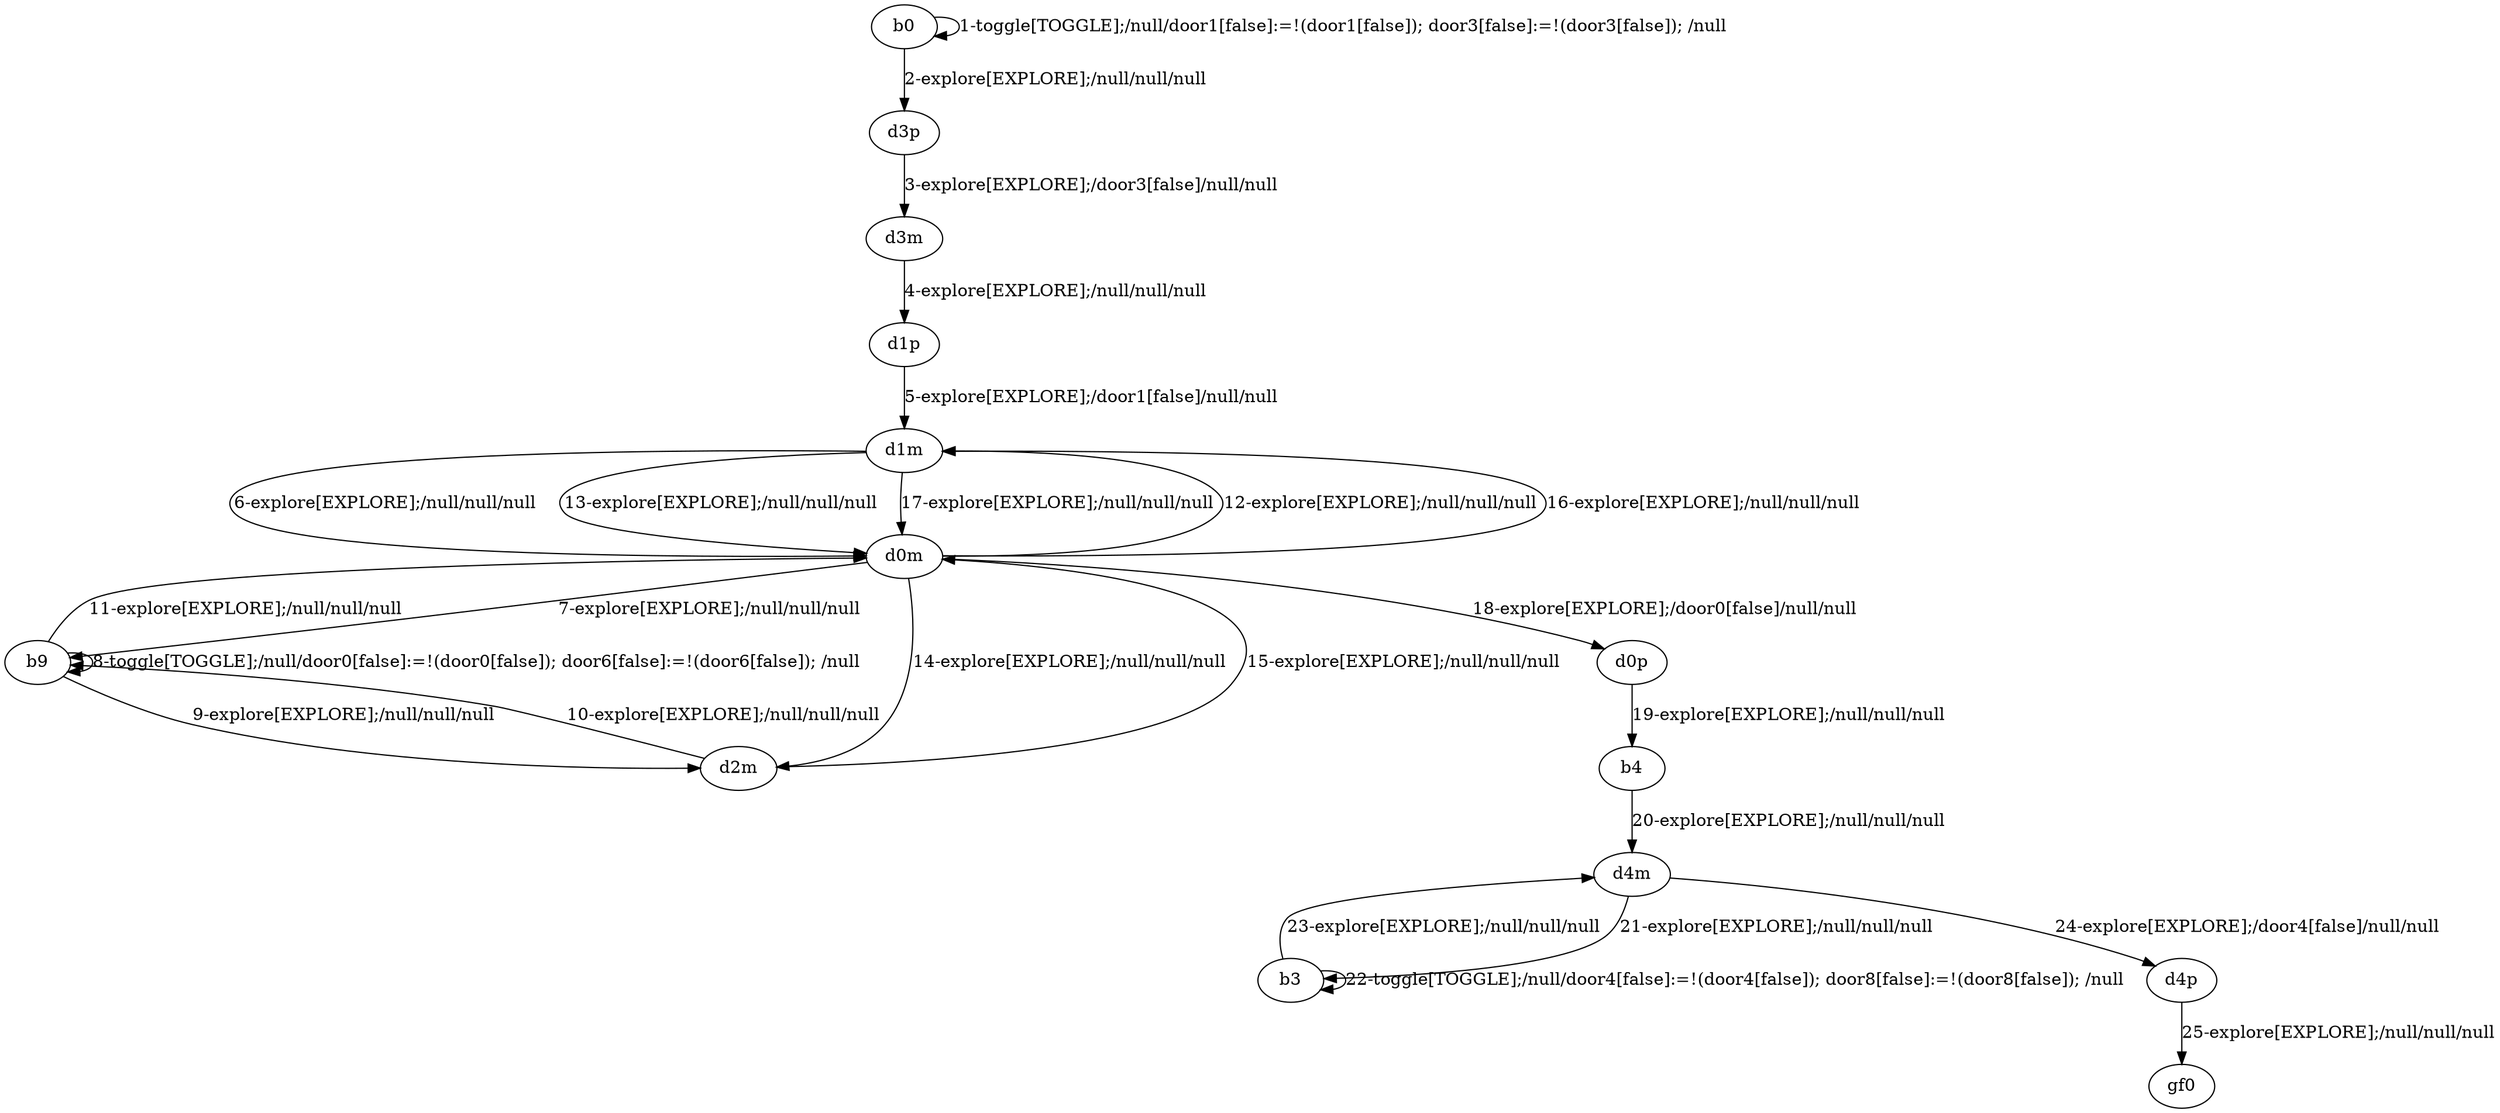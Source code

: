 digraph g {
"b0" -> "b0" [label = "1-toggle[TOGGLE];/null/door1[false]:=!(door1[false]); door3[false]:=!(door3[false]); /null"];
"b0" -> "d3p" [label = "2-explore[EXPLORE];/null/null/null"];
"d3p" -> "d3m" [label = "3-explore[EXPLORE];/door3[false]/null/null"];
"d3m" -> "d1p" [label = "4-explore[EXPLORE];/null/null/null"];
"d1p" -> "d1m" [label = "5-explore[EXPLORE];/door1[false]/null/null"];
"d1m" -> "d0m" [label = "6-explore[EXPLORE];/null/null/null"];
"d0m" -> "b9" [label = "7-explore[EXPLORE];/null/null/null"];
"b9" -> "b9" [label = "8-toggle[TOGGLE];/null/door0[false]:=!(door0[false]); door6[false]:=!(door6[false]); /null"];
"b9" -> "d2m" [label = "9-explore[EXPLORE];/null/null/null"];
"d2m" -> "b9" [label = "10-explore[EXPLORE];/null/null/null"];
"b9" -> "d0m" [label = "11-explore[EXPLORE];/null/null/null"];
"d0m" -> "d1m" [label = "12-explore[EXPLORE];/null/null/null"];
"d1m" -> "d0m" [label = "13-explore[EXPLORE];/null/null/null"];
"d0m" -> "d2m" [label = "14-explore[EXPLORE];/null/null/null"];
"d2m" -> "d0m" [label = "15-explore[EXPLORE];/null/null/null"];
"d0m" -> "d1m" [label = "16-explore[EXPLORE];/null/null/null"];
"d1m" -> "d0m" [label = "17-explore[EXPLORE];/null/null/null"];
"d0m" -> "d0p" [label = "18-explore[EXPLORE];/door0[false]/null/null"];
"d0p" -> "b4" [label = "19-explore[EXPLORE];/null/null/null"];
"b4" -> "d4m" [label = "20-explore[EXPLORE];/null/null/null"];
"d4m" -> "b3" [label = "21-explore[EXPLORE];/null/null/null"];
"b3" -> "b3" [label = "22-toggle[TOGGLE];/null/door4[false]:=!(door4[false]); door8[false]:=!(door8[false]); /null"];
"b3" -> "d4m" [label = "23-explore[EXPLORE];/null/null/null"];
"d4m" -> "d4p" [label = "24-explore[EXPLORE];/door4[false]/null/null"];
"d4p" -> "gf0" [label = "25-explore[EXPLORE];/null/null/null"];
}